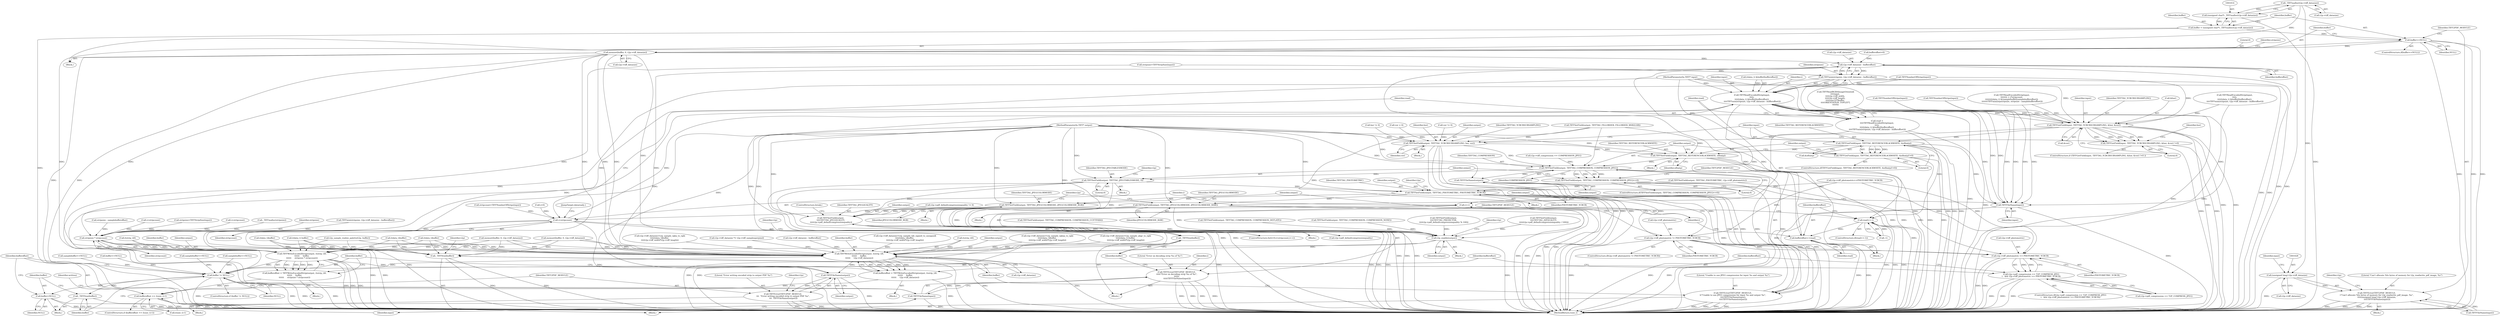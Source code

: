 digraph "0_libtiff_83a4b92815ea04969d494416eaae3d4c6b338e4a#diff-c8b4b355f9b5c06d585b23138e1c185f_4@API" {
"1001015" [label="(Call,_TIFFmalloc(t2p->tiff_datasize))"];
"1001013" [label="(Call,(unsigned char*) _TIFFmalloc(t2p->tiff_datasize))"];
"1001011" [label="(Call,buffer = (unsigned char*) _TIFFmalloc(t2p->tiff_datasize))"];
"1001020" [label="(Call,buffer==NULL)"];
"1001041" [label="(Call,memset(buffer, 0, t2p->tiff_datasize))"];
"1001078" [label="(Call,t2p->tiff_datasize - bufferoffset)"];
"1001076" [label="(Call,TIFFmin(stripsize, t2p->tiff_datasize - bufferoffset))"];
"1001067" [label="(Call,TIFFReadEncodedStrip(input, \n\t\t\t\ti, \n\t\t\t\t(tdata_t) &buffer[bufferoffset], \n\t\t\t\tTIFFmin(stripsize, t2p->tiff_datasize - bufferoffset)))"];
"1001062" [label="(Call,i++)"];
"1001059" [label="(Call,i<stripcount)"];
"1001892" [label="(Call,stripsize * stripcount)"];
"1001886" [label="(Call,TIFFWriteEncodedStrip(output, (tstrip_t)0,\n\t\t\t\t\t\t     buffer,\n\t\t\t\t\t\t     stripsize * stripcount))"];
"1001884" [label="(Call,bufferoffset = TIFFWriteEncodedStrip(output, (tstrip_t)0,\n\t\t\t\t\t\t     buffer,\n\t\t\t\t\t\t     stripsize * stripcount))"];
"1001919" [label="(Call,bufferoffset == (tsize_t)-1)"];
"1001909" [label="(Call,buffer != NULL)"];
"1001913" [label="(Call,_TIFFfree(buffer))"];
"1001915" [label="(Call,buffer=NULL)"];
"1001929" [label="(Call,TIFFFileName(output))"];
"1001926" [label="(Call,TIFFError(TIFF2PDF_MODULE, \n\t\t\t  \"Error writing encoded strip to output PDF %s\", \n\t\t\t  TIFFFileName(output)))"];
"1001065" [label="(Call,read = \n\t\t\t\tTIFFReadEncodedStrip(input, \n\t\t\t\ti, \n\t\t\t\t(tdata_t) &buffer[bufferoffset], \n\t\t\t\tTIFFmin(stripsize, t2p->tiff_datasize - bufferoffset)))"];
"1001084" [label="(Call,read==-1)"];
"1001104" [label="(Call,bufferoffset+=read)"];
"1001089" [label="(Call,TIFFError(TIFF2PDF_MODULE, \n\t\t\t\t\t\"Error on decoding strip %u of %s\", \n\t\t\t\t\ti, \n\t\t\t\t\tTIFFFileName(input)))"];
"1001093" [label="(Call,TIFFFileName(input))"];
"1001694" [label="(Call,TIFFGetField(input, TIFFTAG_YCBCRSUBSAMPLING, &hor, &ver))"];
"1001693" [label="(Call,TIFFGetField(input, TIFFTAG_YCBCRSUBSAMPLING, &hor, &ver) !=0)"];
"1001712" [label="(Call,TIFFSetField(output, TIFFTAG_YCBCRSUBSAMPLING, hor, ver))"];
"1001726" [label="(Call,TIFFSetField(output, TIFFTAG_REFERENCEBLACKWHITE, xfloatp))"];
"1001732" [label="(Call,TIFFSetField(output, TIFFTAG_COMPRESSION, COMPRESSION_JPEG))"];
"1001731" [label="(Call,TIFFSetField(output, TIFFTAG_COMPRESSION, COMPRESSION_JPEG)==0)"];
"1001743" [label="(Call,TIFFFileName(output))"];
"1001738" [label="(Call,TIFFError(TIFF2PDF_MODULE, \n\t\t\"Unable to use JPEG compression for input %s and output %s\", \n\t\t\t\tTIFFFileName(input),\n\t\t\t\tTIFFFileName(output)))"];
"1001754" [label="(Call,TIFFSetField(output, TIFFTAG_JPEGTABLESMODE, 0))"];
"1001767" [label="(Call,TIFFSetField(output, TIFFTAG_PHOTOMETRIC, PHOTOMETRIC_YCBCR))"];
"1001772" [label="(Call,t2p->tiff_photometric != PHOTOMETRIC_YCBCR)"];
"1001878" [label="(Call,t2p->tiff_photometric == PHOTOMETRIC_YCBCR)"];
"1001872" [label="(Call,t2p->pdf_compression == T2P_COMPRESS_JPEG\n\t   && t2p->tiff_photometric == PHOTOMETRIC_YCBCR)"];
"1001778" [label="(Call,TIFFSetField(output, TIFFTAG_JPEGCOLORMODE, JPEGCOLORMODE_RGB))"];
"1001815" [label="(Call,TIFFSetField(output, \n\t\t\t\tTIFFTAG_JPEGQUALITY, \n\t\t\t\tt2p->pdf_defaultcompressionquality))"];
"1001864" [label="(Call,t2p_enable(output))"];
"1001899" [label="(Call,TIFFWriteEncodedStrip(output, (tstrip_t)0,\n\t\t\t\t\t\t     buffer,\n\t\t\t\t\t\t     t2p->tiff_datasize))"];
"1001897" [label="(Call,bufferoffset = TIFFWriteEncodedStrip(output, (tstrip_t)0,\n\t\t\t\t\t\t     buffer,\n\t\t\t\t\t\t     t2p->tiff_datasize))"];
"1001784" [label="(Call,TIFFSetField(output, TIFFTAG_JPEGCOLORMODE, JPEGCOLORMODE_RAW))"];
"1001719" [label="(Call,TIFFGetField(input, TIFFTAG_REFERENCEBLACKWHITE, &xfloatp))"];
"1001718" [label="(Call,TIFFGetField(input, TIFFTAG_REFERENCEBLACKWHITE, &xfloatp)!=0)"];
"1001741" [label="(Call,TIFFFileName(input))"];
"1001095" [label="(Call,_TIFFfree(buffer))"];
"1001745" [label="(Call,_TIFFfree(buffer))"];
"1001027" [label="(Call,(unsigned long) t2p->tiff_datasize)"];
"1001024" [label="(Call,TIFFError(TIFF2PDF_MODULE, \n\t\"Can't allocate %lu bytes of memory for t2p_readwrite_pdf_image, %s\", \n\t\t\t\t(unsigned long) t2p->tiff_datasize, \n\t\t\t\tTIFFFileName(input)))"];
"1001783" [label="(Block,)"];
"1001029" [label="(Call,t2p->tiff_datasize)"];
"1001878" [label="(Call,t2p->tiff_photometric == PHOTOMETRIC_YCBCR)"];
"1000797" [label="(Call,t2p->tiff_compression == COMPRESSION_JPEG)"];
"1001079" [label="(Call,t2p->tiff_datasize)"];
"1001725" [label="(Block,)"];
"1001734" [label="(Identifier,TIFFTAG_COMPRESSION)"];
"1001897" [label="(Call,bufferoffset = TIFFWriteEncodedStrip(output, (tstrip_t)0,\n\t\t\t\t\t\t     buffer,\n\t\t\t\t\t\t     t2p->tiff_datasize))"];
"1001913" [label="(Call,_TIFFfree(buffer))"];
"1001020" [label="(Call,buffer==NULL)"];
"1001737" [label="(Block,)"];
"1001412" [label="(Call,samplebuffer==NULL)"];
"1001095" [label="(Call,_TIFFfree(buffer))"];
"1001484" [label="(Call,(tdata_t)buffer)"];
"1001933" [label="(Identifier,t2p)"];
"1001739" [label="(Identifier,TIFF2PDF_MODULE)"];
"1001757" [label="(Literal,0)"];
"1001181" [label="(Call,samplebuffer==NULL)"];
"1001732" [label="(Call,TIFFSetField(output, TIFFTAG_COMPRESSION, COMPRESSION_JPEG))"];
"1001896" [label="(Block,)"];
"1001891" [label="(Identifier,buffer)"];
"1001930" [label="(Identifier,output)"];
"1001048" [label="(Identifier,stripsize)"];
"1001786" [label="(Identifier,TIFFTAG_JPEGCOLORMODE)"];
"1001892" [label="(Call,stripsize * stripcount)"];
"1001022" [label="(Identifier,NULL)"];
"1001886" [label="(Call,TIFFWriteEncodedStrip(output, (tstrip_t)0,\n\t\t\t\t\t\t     buffer,\n\t\t\t\t\t\t     stripsize * stripcount))"];
"1001089" [label="(Call,TIFFError(TIFF2PDF_MODULE, \n\t\t\t\t\t\"Error on decoding strip %u of %s\", \n\t\t\t\t\ti, \n\t\t\t\t\tTIFFFileName(input)))"];
"1001785" [label="(Identifier,output)"];
"1001712" [label="(Call,TIFFSetField(output, TIFFTAG_YCBCRSUBSAMPLING, hor, ver))"];
"1001615" [label="(Call,TIFFSetField(output, TIFFTAG_PHOTOMETRIC, t2p->tiff_photometric))"];
"1001883" [label="(Block,)"];
"1001091" [label="(Literal,\"Error on decoding strip %u of %s\")"];
"1001871" [label="(ControlStructure,if(t2p->pdf_compression == T2P_COMPRESS_JPEG\n\t   && t2p->tiff_photometric == PHOTOMETRIC_YCBCR))"];
"1001873" [label="(Call,t2p->pdf_compression == T2P_COMPRESS_JPEG)"];
"1001865" [label="(Identifier,output)"];
"1001772" [label="(Call,t2p->tiff_photometric != PHOTOMETRIC_YCBCR)"];
"1001082" [label="(Identifier,bufferoffset)"];
"1001729" [label="(Identifier,xfloatp)"];
"1001051" [label="(Call,stripcount=TIFFNumberOfStrips(input))"];
"1001816" [label="(Identifier,output)"];
"1001023" [label="(Block,)"];
"1001719" [label="(Call,TIFFGetField(input, TIFFTAG_REFERENCEBLACKWHITE, &xfloatp))"];
"1001864" [label="(Call,t2p_enable(output))"];
"1001027" [label="(Call,(unsigned long) t2p->tiff_datasize)"];
"1001853" [label="(Call,TIFFSetField(output, \n\t\t\t\tTIFFTAG_ZIPQUALITY, \n\t\t\t\t(t2p->pdf_defaultcompressionquality / 100)))"];
"1001602" [label="(Call,(tdata_t)buffer)"];
"1001706" [label="(Identifier,hor)"];
"1001663" [label="(Block,)"];
"1001780" [label="(Identifier,TIFFTAG_JPEGCOLORMODE)"];
"1001769" [label="(Identifier,TIFFTAG_PHOTOMETRIC)"];
"1001043" [label="(Literal,0)"];
"1001905" [label="(Call,t2p->tiff_datasize)"];
"1001036" [label="(Identifier,t2p)"];
"1001093" [label="(Call,TIFFFileName(input))"];
"1001735" [label="(Identifier,COMPRESSION_JPEG)"];
"1001056" [label="(Call,i=0)"];
"1001754" [label="(Call,TIFFSetField(output, TIFFTAG_JPEGTABLESMODE, 0))"];
"1001927" [label="(Identifier,TIFF2PDF_MODULE)"];
"1001784" [label="(Call,TIFFSetField(output, TIFFTAG_JPEGCOLORMODE, JPEGCOLORMODE_RAW))"];
"1001047" [label="(Call,stripsize=TIFFStripSize(input))"];
"1001094" [label="(Identifier,input)"];
"1001778" [label="(Call,TIFFSetField(output, TIFFTAG_JPEGCOLORMODE, JPEGCOLORMODE_RGB))"];
"1001597" [label="(Call,t2p->tiff_datasize=t2p_sample_lab_signed_to_unsigned(\n\t\t\t\t(tdata_t)buffer, \n\t\t\t\tt2p->tiff_width*t2p->tiff_length))"];
"1001879" [label="(Call,t2p->tiff_photometric)"];
"1001671" [label="(Call,TIFFSetField(output, TIFFTAG_COMPRESSION, COMPRESSION_CCITTFAX4))"];
"1001065" [label="(Call,read = \n\t\t\t\tTIFFReadEncodedStrip(input, \n\t\t\t\ti, \n\t\t\t\t(tdata_t) &buffer[bufferoffset], \n\t\t\t\tTIFFmin(stripsize, t2p->tiff_datasize - bufferoffset)))"];
"1001746" [label="(Identifier,buffer)"];
"1001077" [label="(Identifier,stripsize)"];
"1001692" [label="(ControlStructure,if (TIFFGetField(input, TIFFTAG_YCBCRSUBSAMPLING, &hor, &ver) !=0 ))"];
"1001901" [label="(Call,(tstrip_t)0)"];
"1001781" [label="(Identifier,JPEGCOLORMODE_RGB)"];
"1001815" [label="(Call,TIFFSetField(output, \n\t\t\t\tTIFFTAG_JPEGQUALITY, \n\t\t\t\tt2p->pdf_defaultcompressionquality))"];
"1001771" [label="(ControlStructure,if(t2p->tiff_photometric != PHOTOMETRIC_YCBCR))"];
"1001695" [label="(Identifier,input)"];
"1001339" [label="(Call,i<stripcount)"];
"1001743" [label="(Call,TIFFFileName(output))"];
"1001067" [label="(Call,TIFFReadEncodedStrip(input, \n\t\t\t\ti, \n\t\t\t\t(tdata_t) &buffer[bufferoffset], \n\t\t\t\tTIFFmin(stripsize, t2p->tiff_datasize - bufferoffset)))"];
"1001062" [label="(Call,i++)"];
"1001696" [label="(Identifier,TIFFTAG_YCBCRSUBSAMPLING)"];
"1001106" [label="(Identifier,read)"];
"1001010" [label="(Block,)"];
"1001069" [label="(Identifier,i)"];
"1001776" [label="(Identifier,PHOTOMETRIC_YCBCR)"];
"1001104" [label="(Call,bufferoffset+=read)"];
"1001462" [label="(Call,(tdata_t)buffer)"];
"1001756" [label="(Identifier,TIFFTAG_JPEGTABLESMODE)"];
"1001721" [label="(Identifier,TIFFTAG_REFERENCEBLACKWHITE)"];
"1001917" [label="(Identifier,NULL)"];
"1001026" [label="(Literal,\"Can't allocate %lu bytes of memory for t2p_readwrite_pdf_image, %s\")"];
"1001693" [label="(Call,TIFFGetField(input, TIFFTAG_YCBCRSUBSAMPLING, &hor, &ver) !=0)"];
"1001899" [label="(Call,TIFFWriteEncodedStrip(output, (tstrip_t)0,\n\t\t\t\t\t\t     buffer,\n\t\t\t\t\t\t     t2p->tiff_datasize))"];
"1001011" [label="(Call,buffer = (unsigned char*) _TIFFmalloc(t2p->tiff_datasize))"];
"1001714" [label="(Identifier,TIFFTAG_YCBCRSUBSAMPLING)"];
"1001447" [label="(Call,t2p_sample_realize_palette(t2p, buffer))"];
"1001766" [label="(Block,)"];
"1001738" [label="(Call,TIFFError(TIFF2PDF_MODULE, \n\t\t\"Unable to use JPEG compression for input %s and output %s\", \n\t\t\t\tTIFFFileName(input),\n\t\t\t\tTIFFFileName(output)))"];
"1001885" [label="(Identifier,bufferoffset)"];
"1001823" [label="(Call,TIFFSetField(output, TIFFTAG_COMPRESSION, COMPRESSION_DEFLATE))"];
"1001920" [label="(Identifier,bufferoffset)"];
"1001887" [label="(Identifier,output)"];
"1001911" [label="(Identifier,NULL)"];
"1001044" [label="(Call,t2p->tiff_datasize)"];
"1001068" [label="(Identifier,input)"];
"1001910" [label="(Identifier,buffer)"];
"1001722" [label="(Call,&xfloatp)"];
"1001945" [label="(MethodReturn,tsize_t)"];
"1001755" [label="(Identifier,output)"];
"1001716" [label="(Identifier,ver)"];
"1000105" [label="(MethodParameterIn,TIFF* input)"];
"1001900" [label="(Identifier,output)"];
"1001701" [label="(Literal,0)"];
"1001694" [label="(Call,TIFFGetField(input, TIFFTAG_YCBCRSUBSAMPLING, &hor, &ver))"];
"1001678" [label="(Call,t2p->tiff_photometric==PHOTOMETRIC_YCBCR)"];
"1001479" [label="(Call,t2p->tiff_datasize=t2p_sample_rgbaa_to_rgb(\n\t\t\t\t(tdata_t)buffer, \n\t\t\t\tt2p->tiff_width*t2p->tiff_length))"];
"1001575" [label="(Call,t2p->tiff_datasize=t2p_sample_abgr_to_rgb(\n\t\t\t\t(tdata_t) buffer, \n\t\t\t\tt2p->tiff_width*t2p->tiff_length))"];
"1001882" [label="(Identifier,PHOTOMETRIC_YCBCR)"];
"1001928" [label="(Literal,\"Error writing encoded strip to output PDF %s\")"];
"1001742" [label="(Identifier,input)"];
"1001749" [label="(Identifier,t2p)"];
"1001024" [label="(Call,TIFFError(TIFF2PDF_MODULE, \n\t\"Can't allocate %lu bytes of memory for t2p_readwrite_pdf_image, %s\", \n\t\t\t\t(unsigned long) t2p->tiff_datasize, \n\t\t\t\tTIFFFileName(input)))"];
"1001916" [label="(Identifier,buffer)"];
"1001457" [label="(Call,t2p->tiff_datasize=t2p_sample_rgba_to_rgb(\n\t\t\t\t(tdata_t)buffer, \n\t\t\t\tt2p->tiff_width*t2p->tiff_length))"];
"1001105" [label="(Identifier,bufferoffset)"];
"1000106" [label="(MethodParameterIn,TIFF* output)"];
"1001724" [label="(Literal,0)"];
"1001041" [label="(Call,memset(buffer, 0, t2p->tiff_datasize))"];
"1001549" [label="(Call,TIFFReadRGBAImageOriented(\n\t\t\t\tinput, \n\t\t\t\tt2p->tiff_width, \n\t\t\t\tt2p->tiff_length, \n\t\t\t\t(uint32*)buffer, \n\t\t\t\tORIENTATION_TOPLEFT,\n\t\t\t\t0))"];
"1001925" [label="(Block,)"];
"1001088" [label="(Block,)"];
"1001025" [label="(Identifier,TIFF2PDF_MODULE)"];
"1001063" [label="(Identifier,i)"];
"1001066" [label="(Identifier,read)"];
"1001012" [label="(Identifier,buffer)"];
"1001015" [label="(Call,_TIFFmalloc(t2p->tiff_datasize))"];
"1001086" [label="(Call,-1)"];
"1001178" [label="(Call,_TIFFmalloc(stripsize))"];
"1001898" [label="(Identifier,bufferoffset)"];
"1001300" [label="(Call,buffer==NULL)"];
"1001768" [label="(Identifier,output)"];
"1001321" [label="(Call,memset(buffer, 0, t2p->tiff_datasize))"];
"1001730" [label="(ControlStructure,if(TIFFSetField(output, TIFFTAG_COMPRESSION, COMPRESSION_JPEG)==0))"];
"1001912" [label="(Block,)"];
"1001092" [label="(Identifier,i)"];
"1001519" [label="(Call,samplebuffer==NULL)"];
"1001767" [label="(Call,TIFFSetField(output, TIFFTAG_PHOTOMETRIC, PHOTOMETRIC_YCBCR))"];
"1001894" [label="(Identifier,stripcount)"];
"1001033" [label="(Identifier,input)"];
"1001893" [label="(Identifier,stripsize)"];
"1001726" [label="(Call,TIFFSetField(output, TIFFTAG_REFERENCEBLACKWHITE, xfloatp))"];
"1001705" [label="(Call,hor != 0)"];
"1001655" [label="(Call,TIFFSetField(output, TIFFTAG_FILLORDER, FILLORDER_MSB2LSB))"];
"1001060" [label="(Identifier,i)"];
"1001580" [label="(Call,(tdata_t) buffer)"];
"1001770" [label="(Identifier,PHOTOMETRIC_YCBCR)"];
"1001909" [label="(Call,buffer != NULL)"];
"1001061" [label="(Identifier,stripcount)"];
"1000107" [label="(Block,)"];
"1001727" [label="(Identifier,output)"];
"1001689" [label="(Call,ver = 0)"];
"1001083" [label="(ControlStructure,if(read==-1))"];
"1001076" [label="(Call,TIFFmin(stripsize, t2p->tiff_datasize - bufferoffset))"];
"1001745" [label="(Call,_TIFFfree(buffer))"];
"1001918" [label="(ControlStructure,if (bufferoffset == (tsize_t)-1))"];
"1001064" [label="(Block,)"];
"1001915" [label="(Call,buffer=NULL)"];
"1001809" [label="(Call,t2p->pdf_defaultcompressionquality != 0)"];
"1001099" [label="(Identifier,t2p)"];
"1001356" [label="(Call,TIFFmin(stripsize, t2p->tiff_datasize - bufferoffset))"];
"1001929" [label="(Call,TIFFFileName(output))"];
"1001921" [label="(Call,(tsize_t)-1)"];
"1001736" [label="(Literal,0)"];
"1001078" [label="(Call,t2p->tiff_datasize - bufferoffset)"];
"1001013" [label="(Call,(unsigned char*) _TIFFmalloc(t2p->tiff_datasize))"];
"1001096" [label="(Identifier,buffer)"];
"1001872" [label="(Call,t2p->pdf_compression == T2P_COMPRESS_JPEG\n\t   && t2p->tiff_photometric == PHOTOMETRIC_YCBCR)"];
"1001019" [label="(ControlStructure,if(buffer==NULL))"];
"1001787" [label="(Identifier,JPEGCOLORMODE_RAW)"];
"1001699" [label="(Call,&ver)"];
"1001711" [label="(Block,)"];
"1001773" [label="(Call,t2p->tiff_photometric)"];
"1001440" [label="(Call,t2p->tiff_datasize *= t2p->tiff_samplesperpixel)"];
"1001246" [label="(Call,stripsize - samplebufferoffset)"];
"1001059" [label="(Call,i<stripcount)"];
"1001791" [label="(Identifier,t2p)"];
"1001358" [label="(Call,t2p->tiff_datasize - bufferoffset)"];
"1001774" [label="(Identifier,t2p)"];
"1001761" [label="(Identifier,t2p)"];
"1001821" [label="(ControlStructure,break;)"];
"1001904" [label="(Identifier,buffer)"];
"1001016" [label="(Call,t2p->tiff_datasize)"];
"1001084" [label="(Call,read==-1)"];
"1001090" [label="(Identifier,TIFF2PDF_MODULE)"];
"1001926" [label="(Call,TIFFError(TIFF2PDF_MODULE, \n\t\t\t  \"Error writing encoded strip to output PDF %s\", \n\t\t\t  TIFFFileName(output)))"];
"1001740" [label="(Literal,\"Unable to use JPEG compression for input %s and output %s\")"];
"1001744" [label="(Identifier,output)"];
"1001665" [label="(Call,TIFFSetField(output, TIFFTAG_COMPRESSION, COMPRESSION_NONE))"];
"1001731" [label="(Call,TIFFSetField(output, TIFFTAG_COMPRESSION, COMPRESSION_JPEG)==0)"];
"1001042" [label="(Identifier,buffer)"];
"1001231" [label="(Call,TIFFReadEncodedStrip(input, \n\t\t\t\t\t\t\ti + j*stripcount, \n\t\t\t\t\t\t\t(tdata_t) &(samplebuffer[samplebufferoffset]), \n\t\t\t\t\t\t\tTIFFmin(sepstripsize, stripsize - samplebufferoffset)))"];
"1001733" [label="(Identifier,output)"];
"1001888" [label="(Call,(tstrip_t)0)"];
"1001122" [label="(Call,TIFFNumberOfStrips(input))"];
"1001908" [label="(ControlStructure,if (buffer != NULL))"];
"1001914" [label="(Identifier,buffer)"];
"1001720" [label="(Identifier,input)"];
"1001055" [label="(ControlStructure,for(i=0;i<stripcount;i++))"];
"1001168" [label="(Call,memset(buffer, 0, t2p->tiff_datasize))"];
"1001919" [label="(Call,bufferoffset == (tsize_t)-1)"];
"1001779" [label="(Identifier,output)"];
"1001070" [label="(Call,(tdata_t) &buffer[bufferoffset])"];
"1001836" [label="(Call,TIFFSetField(output, \n\t\t\t\tTIFFTAG_PREDICTOR, \n\t\t\t\tt2p->pdf_defaultcompressionquality % 100))"];
"1001032" [label="(Call,TIFFFileName(input))"];
"1001939" [label="(Identifier,written)"];
"1001333" [label="(Call,TIFFNumberOfStrips(input))"];
"1001741" [label="(Call,TIFFFileName(input))"];
"1001612" [label="(JumpTarget,dataready:)"];
"1001884" [label="(Call,bufferoffset = TIFFWriteEncodedStrip(output, (tstrip_t)0,\n\t\t\t\t\t\t     buffer,\n\t\t\t\t\t\t     stripsize * stripcount))"];
"1001715" [label="(Identifier,hor)"];
"1001347" [label="(Call,TIFFReadEncodedStrip(input, \n\t\t\t\ti, \n\t\t\t\t(tdata_t) &buffer[bufferoffset], \n\t\t\t\tTIFFmin(stripsize, t2p->tiff_datasize - bufferoffset)))"];
"1001718" [label="(Call,TIFFGetField(input, TIFFTAG_REFERENCEBLACKWHITE, &xfloatp)!=0)"];
"1001208" [label="(Call,i<stripcount)"];
"1001053" [label="(Call,TIFFNumberOfStrips(input))"];
"1001717" [label="(ControlStructure,if(TIFFGetField(input, TIFFTAG_REFERENCEBLACKWHITE, &xfloatp)!=0))"];
"1001327" [label="(Call,stripsize=TIFFStripSize(input))"];
"1001697" [label="(Call,&hor)"];
"1001777" [label="(Block,)"];
"1001814" [label="(Block,)"];
"1001818" [label="(Call,t2p->pdf_defaultcompressionquality)"];
"1001817" [label="(Identifier,TIFFTAG_JPEGQUALITY)"];
"1001708" [label="(Call,ver != 0)"];
"1001713" [label="(Identifier,output)"];
"1001021" [label="(Identifier,buffer)"];
"1001728" [label="(Identifier,TIFFTAG_REFERENCEBLACKWHITE)"];
"1001868" [label="(Identifier,t2p)"];
"1000121" [label="(Call,bufferoffset=0)"];
"1001085" [label="(Identifier,read)"];
"1001015" -> "1001013"  [label="AST: "];
"1001015" -> "1001016"  [label="CFG: "];
"1001016" -> "1001015"  [label="AST: "];
"1001013" -> "1001015"  [label="CFG: "];
"1001015" -> "1001013"  [label="DDG: "];
"1001015" -> "1001027"  [label="DDG: "];
"1001015" -> "1001041"  [label="DDG: "];
"1001013" -> "1001011"  [label="AST: "];
"1001014" -> "1001013"  [label="AST: "];
"1001011" -> "1001013"  [label="CFG: "];
"1001013" -> "1001945"  [label="DDG: "];
"1001013" -> "1001011"  [label="DDG: "];
"1001011" -> "1001010"  [label="AST: "];
"1001012" -> "1001011"  [label="AST: "];
"1001021" -> "1001011"  [label="CFG: "];
"1001011" -> "1001945"  [label="DDG: "];
"1001011" -> "1001020"  [label="DDG: "];
"1001020" -> "1001019"  [label="AST: "];
"1001020" -> "1001022"  [label="CFG: "];
"1001021" -> "1001020"  [label="AST: "];
"1001022" -> "1001020"  [label="AST: "];
"1001025" -> "1001020"  [label="CFG: "];
"1001042" -> "1001020"  [label="CFG: "];
"1001020" -> "1001945"  [label="DDG: "];
"1001020" -> "1001945"  [label="DDG: "];
"1001020" -> "1001945"  [label="DDG: "];
"1001020" -> "1001041"  [label="DDG: "];
"1001020" -> "1001909"  [label="DDG: "];
"1001041" -> "1001010"  [label="AST: "];
"1001041" -> "1001044"  [label="CFG: "];
"1001042" -> "1001041"  [label="AST: "];
"1001043" -> "1001041"  [label="AST: "];
"1001044" -> "1001041"  [label="AST: "];
"1001048" -> "1001041"  [label="CFG: "];
"1001041" -> "1001945"  [label="DDG: "];
"1001041" -> "1001945"  [label="DDG: "];
"1001041" -> "1001078"  [label="DDG: "];
"1001041" -> "1001095"  [label="DDG: "];
"1001041" -> "1001745"  [label="DDG: "];
"1001041" -> "1001886"  [label="DDG: "];
"1001041" -> "1001899"  [label="DDG: "];
"1001041" -> "1001899"  [label="DDG: "];
"1001078" -> "1001076"  [label="AST: "];
"1001078" -> "1001082"  [label="CFG: "];
"1001079" -> "1001078"  [label="AST: "];
"1001082" -> "1001078"  [label="AST: "];
"1001076" -> "1001078"  [label="CFG: "];
"1001078" -> "1001945"  [label="DDG: "];
"1001078" -> "1001945"  [label="DDG: "];
"1001078" -> "1001076"  [label="DDG: "];
"1001078" -> "1001076"  [label="DDG: "];
"1001104" -> "1001078"  [label="DDG: "];
"1000121" -> "1001078"  [label="DDG: "];
"1001078" -> "1001104"  [label="DDG: "];
"1001078" -> "1001899"  [label="DDG: "];
"1001076" -> "1001067"  [label="AST: "];
"1001077" -> "1001076"  [label="AST: "];
"1001067" -> "1001076"  [label="CFG: "];
"1001076" -> "1001945"  [label="DDG: "];
"1001076" -> "1001945"  [label="DDG: "];
"1001076" -> "1001067"  [label="DDG: "];
"1001076" -> "1001067"  [label="DDG: "];
"1001047" -> "1001076"  [label="DDG: "];
"1001076" -> "1001892"  [label="DDG: "];
"1001067" -> "1001065"  [label="AST: "];
"1001068" -> "1001067"  [label="AST: "];
"1001069" -> "1001067"  [label="AST: "];
"1001070" -> "1001067"  [label="AST: "];
"1001065" -> "1001067"  [label="CFG: "];
"1001067" -> "1001945"  [label="DDG: "];
"1001067" -> "1001945"  [label="DDG: "];
"1001067" -> "1001945"  [label="DDG: "];
"1001067" -> "1001062"  [label="DDG: "];
"1001067" -> "1001065"  [label="DDG: "];
"1001067" -> "1001065"  [label="DDG: "];
"1001067" -> "1001065"  [label="DDG: "];
"1001067" -> "1001065"  [label="DDG: "];
"1001053" -> "1001067"  [label="DDG: "];
"1000105" -> "1001067"  [label="DDG: "];
"1001059" -> "1001067"  [label="DDG: "];
"1001070" -> "1001067"  [label="DDG: "];
"1001067" -> "1001089"  [label="DDG: "];
"1001067" -> "1001093"  [label="DDG: "];
"1001067" -> "1001694"  [label="DDG: "];
"1001067" -> "1001741"  [label="DDG: "];
"1001062" -> "1001055"  [label="AST: "];
"1001062" -> "1001063"  [label="CFG: "];
"1001063" -> "1001062"  [label="AST: "];
"1001060" -> "1001062"  [label="CFG: "];
"1001062" -> "1001059"  [label="DDG: "];
"1001059" -> "1001055"  [label="AST: "];
"1001059" -> "1001061"  [label="CFG: "];
"1001060" -> "1001059"  [label="AST: "];
"1001061" -> "1001059"  [label="AST: "];
"1001066" -> "1001059"  [label="CFG: "];
"1001612" -> "1001059"  [label="CFG: "];
"1001059" -> "1001945"  [label="DDG: "];
"1001059" -> "1001945"  [label="DDG: "];
"1001059" -> "1001945"  [label="DDG: "];
"1001056" -> "1001059"  [label="DDG: "];
"1001051" -> "1001059"  [label="DDG: "];
"1001059" -> "1001892"  [label="DDG: "];
"1001892" -> "1001886"  [label="AST: "];
"1001892" -> "1001894"  [label="CFG: "];
"1001893" -> "1001892"  [label="AST: "];
"1001894" -> "1001892"  [label="AST: "];
"1001886" -> "1001892"  [label="CFG: "];
"1001892" -> "1001945"  [label="DDG: "];
"1001892" -> "1001945"  [label="DDG: "];
"1001892" -> "1001886"  [label="DDG: "];
"1001892" -> "1001886"  [label="DDG: "];
"1001356" -> "1001892"  [label="DDG: "];
"1001246" -> "1001892"  [label="DDG: "];
"1001178" -> "1001892"  [label="DDG: "];
"1001047" -> "1001892"  [label="DDG: "];
"1001327" -> "1001892"  [label="DDG: "];
"1001339" -> "1001892"  [label="DDG: "];
"1001208" -> "1001892"  [label="DDG: "];
"1001886" -> "1001884"  [label="AST: "];
"1001887" -> "1001886"  [label="AST: "];
"1001888" -> "1001886"  [label="AST: "];
"1001891" -> "1001886"  [label="AST: "];
"1001884" -> "1001886"  [label="CFG: "];
"1001886" -> "1001945"  [label="DDG: "];
"1001886" -> "1001945"  [label="DDG: "];
"1001886" -> "1001945"  [label="DDG: "];
"1001886" -> "1001884"  [label="DDG: "];
"1001886" -> "1001884"  [label="DDG: "];
"1001886" -> "1001884"  [label="DDG: "];
"1001886" -> "1001884"  [label="DDG: "];
"1001864" -> "1001886"  [label="DDG: "];
"1000106" -> "1001886"  [label="DDG: "];
"1001888" -> "1001886"  [label="DDG: "];
"1001462" -> "1001886"  [label="DDG: "];
"1001447" -> "1001886"  [label="DDG: "];
"1001602" -> "1001886"  [label="DDG: "];
"1001580" -> "1001886"  [label="DDG: "];
"1001168" -> "1001886"  [label="DDG: "];
"1001321" -> "1001886"  [label="DDG: "];
"1001484" -> "1001886"  [label="DDG: "];
"1001886" -> "1001909"  [label="DDG: "];
"1001886" -> "1001929"  [label="DDG: "];
"1001884" -> "1001883"  [label="AST: "];
"1001885" -> "1001884"  [label="AST: "];
"1001910" -> "1001884"  [label="CFG: "];
"1001884" -> "1001945"  [label="DDG: "];
"1001884" -> "1001919"  [label="DDG: "];
"1001919" -> "1001918"  [label="AST: "];
"1001919" -> "1001921"  [label="CFG: "];
"1001920" -> "1001919"  [label="AST: "];
"1001921" -> "1001919"  [label="AST: "];
"1001927" -> "1001919"  [label="CFG: "];
"1001939" -> "1001919"  [label="CFG: "];
"1001919" -> "1001945"  [label="DDG: "];
"1001919" -> "1001945"  [label="DDG: "];
"1001919" -> "1001945"  [label="DDG: "];
"1001897" -> "1001919"  [label="DDG: "];
"1001921" -> "1001919"  [label="DDG: "];
"1001909" -> "1001908"  [label="AST: "];
"1001909" -> "1001911"  [label="CFG: "];
"1001910" -> "1001909"  [label="AST: "];
"1001911" -> "1001909"  [label="AST: "];
"1001914" -> "1001909"  [label="CFG: "];
"1001920" -> "1001909"  [label="CFG: "];
"1001909" -> "1001945"  [label="DDG: "];
"1001909" -> "1001945"  [label="DDG: "];
"1001909" -> "1001945"  [label="DDG: "];
"1001899" -> "1001909"  [label="DDG: "];
"1001519" -> "1001909"  [label="DDG: "];
"1001300" -> "1001909"  [label="DDG: "];
"1001181" -> "1001909"  [label="DDG: "];
"1001412" -> "1001909"  [label="DDG: "];
"1001909" -> "1001913"  [label="DDG: "];
"1001909" -> "1001915"  [label="DDG: "];
"1001913" -> "1001912"  [label="AST: "];
"1001913" -> "1001914"  [label="CFG: "];
"1001914" -> "1001913"  [label="AST: "];
"1001916" -> "1001913"  [label="CFG: "];
"1001913" -> "1001945"  [label="DDG: "];
"1001915" -> "1001912"  [label="AST: "];
"1001915" -> "1001917"  [label="CFG: "];
"1001916" -> "1001915"  [label="AST: "];
"1001917" -> "1001915"  [label="AST: "];
"1001920" -> "1001915"  [label="CFG: "];
"1001915" -> "1001945"  [label="DDG: "];
"1001915" -> "1001945"  [label="DDG: "];
"1001929" -> "1001926"  [label="AST: "];
"1001929" -> "1001930"  [label="CFG: "];
"1001930" -> "1001929"  [label="AST: "];
"1001926" -> "1001929"  [label="CFG: "];
"1001929" -> "1001945"  [label="DDG: "];
"1001929" -> "1001926"  [label="DDG: "];
"1001899" -> "1001929"  [label="DDG: "];
"1000106" -> "1001929"  [label="DDG: "];
"1001926" -> "1001925"  [label="AST: "];
"1001927" -> "1001926"  [label="AST: "];
"1001928" -> "1001926"  [label="AST: "];
"1001933" -> "1001926"  [label="CFG: "];
"1001926" -> "1001945"  [label="DDG: "];
"1001926" -> "1001945"  [label="DDG: "];
"1001926" -> "1001945"  [label="DDG: "];
"1001065" -> "1001064"  [label="AST: "];
"1001066" -> "1001065"  [label="AST: "];
"1001085" -> "1001065"  [label="CFG: "];
"1001065" -> "1001945"  [label="DDG: "];
"1001065" -> "1001084"  [label="DDG: "];
"1001084" -> "1001083"  [label="AST: "];
"1001084" -> "1001086"  [label="CFG: "];
"1001085" -> "1001084"  [label="AST: "];
"1001086" -> "1001084"  [label="AST: "];
"1001090" -> "1001084"  [label="CFG: "];
"1001105" -> "1001084"  [label="CFG: "];
"1001084" -> "1001945"  [label="DDG: "];
"1001084" -> "1001945"  [label="DDG: "];
"1001084" -> "1001945"  [label="DDG: "];
"1001086" -> "1001084"  [label="DDG: "];
"1001084" -> "1001104"  [label="DDG: "];
"1001104" -> "1001064"  [label="AST: "];
"1001104" -> "1001106"  [label="CFG: "];
"1001105" -> "1001104"  [label="AST: "];
"1001106" -> "1001104"  [label="AST: "];
"1001063" -> "1001104"  [label="CFG: "];
"1001104" -> "1001945"  [label="DDG: "];
"1001104" -> "1001945"  [label="DDG: "];
"1001089" -> "1001088"  [label="AST: "];
"1001089" -> "1001093"  [label="CFG: "];
"1001090" -> "1001089"  [label="AST: "];
"1001091" -> "1001089"  [label="AST: "];
"1001092" -> "1001089"  [label="AST: "];
"1001093" -> "1001089"  [label="AST: "];
"1001096" -> "1001089"  [label="CFG: "];
"1001089" -> "1001945"  [label="DDG: "];
"1001089" -> "1001945"  [label="DDG: "];
"1001089" -> "1001945"  [label="DDG: "];
"1001089" -> "1001945"  [label="DDG: "];
"1001093" -> "1001089"  [label="DDG: "];
"1001093" -> "1001094"  [label="CFG: "];
"1001094" -> "1001093"  [label="AST: "];
"1001093" -> "1001945"  [label="DDG: "];
"1000105" -> "1001093"  [label="DDG: "];
"1001694" -> "1001693"  [label="AST: "];
"1001694" -> "1001699"  [label="CFG: "];
"1001695" -> "1001694"  [label="AST: "];
"1001696" -> "1001694"  [label="AST: "];
"1001697" -> "1001694"  [label="AST: "];
"1001699" -> "1001694"  [label="AST: "];
"1001701" -> "1001694"  [label="CFG: "];
"1001694" -> "1001945"  [label="DDG: "];
"1001694" -> "1001945"  [label="DDG: "];
"1001694" -> "1001945"  [label="DDG: "];
"1001694" -> "1001693"  [label="DDG: "];
"1001694" -> "1001693"  [label="DDG: "];
"1001694" -> "1001693"  [label="DDG: "];
"1001694" -> "1001693"  [label="DDG: "];
"1001231" -> "1001694"  [label="DDG: "];
"1001122" -> "1001694"  [label="DDG: "];
"1001347" -> "1001694"  [label="DDG: "];
"1001053" -> "1001694"  [label="DDG: "];
"1001333" -> "1001694"  [label="DDG: "];
"1001549" -> "1001694"  [label="DDG: "];
"1000105" -> "1001694"  [label="DDG: "];
"1001694" -> "1001712"  [label="DDG: "];
"1001694" -> "1001719"  [label="DDG: "];
"1001693" -> "1001692"  [label="AST: "];
"1001693" -> "1001701"  [label="CFG: "];
"1001701" -> "1001693"  [label="AST: "];
"1001706" -> "1001693"  [label="CFG: "];
"1001720" -> "1001693"  [label="CFG: "];
"1001693" -> "1001945"  [label="DDG: "];
"1001693" -> "1001945"  [label="DDG: "];
"1001712" -> "1001711"  [label="AST: "];
"1001712" -> "1001716"  [label="CFG: "];
"1001713" -> "1001712"  [label="AST: "];
"1001714" -> "1001712"  [label="AST: "];
"1001715" -> "1001712"  [label="AST: "];
"1001716" -> "1001712"  [label="AST: "];
"1001720" -> "1001712"  [label="CFG: "];
"1001712" -> "1001945"  [label="DDG: "];
"1001712" -> "1001945"  [label="DDG: "];
"1001712" -> "1001945"  [label="DDG: "];
"1001712" -> "1001945"  [label="DDG: "];
"1001655" -> "1001712"  [label="DDG: "];
"1000106" -> "1001712"  [label="DDG: "];
"1001705" -> "1001712"  [label="DDG: "];
"1001708" -> "1001712"  [label="DDG: "];
"1001689" -> "1001712"  [label="DDG: "];
"1001712" -> "1001726"  [label="DDG: "];
"1001712" -> "1001732"  [label="DDG: "];
"1001726" -> "1001725"  [label="AST: "];
"1001726" -> "1001729"  [label="CFG: "];
"1001727" -> "1001726"  [label="AST: "];
"1001728" -> "1001726"  [label="AST: "];
"1001729" -> "1001726"  [label="AST: "];
"1001733" -> "1001726"  [label="CFG: "];
"1001726" -> "1001945"  [label="DDG: "];
"1001726" -> "1001945"  [label="DDG: "];
"1001726" -> "1001945"  [label="DDG: "];
"1001655" -> "1001726"  [label="DDG: "];
"1000106" -> "1001726"  [label="DDG: "];
"1001719" -> "1001726"  [label="DDG: "];
"1001726" -> "1001732"  [label="DDG: "];
"1001732" -> "1001731"  [label="AST: "];
"1001732" -> "1001735"  [label="CFG: "];
"1001733" -> "1001732"  [label="AST: "];
"1001734" -> "1001732"  [label="AST: "];
"1001735" -> "1001732"  [label="AST: "];
"1001736" -> "1001732"  [label="CFG: "];
"1001732" -> "1001945"  [label="DDG: "];
"1001732" -> "1001945"  [label="DDG: "];
"1001732" -> "1001731"  [label="DDG: "];
"1001732" -> "1001731"  [label="DDG: "];
"1001732" -> "1001731"  [label="DDG: "];
"1001655" -> "1001732"  [label="DDG: "];
"1000106" -> "1001732"  [label="DDG: "];
"1000797" -> "1001732"  [label="DDG: "];
"1001732" -> "1001743"  [label="DDG: "];
"1001732" -> "1001754"  [label="DDG: "];
"1001731" -> "1001730"  [label="AST: "];
"1001731" -> "1001736"  [label="CFG: "];
"1001736" -> "1001731"  [label="AST: "];
"1001739" -> "1001731"  [label="CFG: "];
"1001755" -> "1001731"  [label="CFG: "];
"1001731" -> "1001945"  [label="DDG: "];
"1001731" -> "1001945"  [label="DDG: "];
"1001743" -> "1001738"  [label="AST: "];
"1001743" -> "1001744"  [label="CFG: "];
"1001744" -> "1001743"  [label="AST: "];
"1001738" -> "1001743"  [label="CFG: "];
"1001743" -> "1001945"  [label="DDG: "];
"1001743" -> "1001738"  [label="DDG: "];
"1000106" -> "1001743"  [label="DDG: "];
"1001738" -> "1001737"  [label="AST: "];
"1001739" -> "1001738"  [label="AST: "];
"1001740" -> "1001738"  [label="AST: "];
"1001741" -> "1001738"  [label="AST: "];
"1001746" -> "1001738"  [label="CFG: "];
"1001738" -> "1001945"  [label="DDG: "];
"1001738" -> "1001945"  [label="DDG: "];
"1001738" -> "1001945"  [label="DDG: "];
"1001738" -> "1001945"  [label="DDG: "];
"1001741" -> "1001738"  [label="DDG: "];
"1001754" -> "1001663"  [label="AST: "];
"1001754" -> "1001757"  [label="CFG: "];
"1001755" -> "1001754"  [label="AST: "];
"1001756" -> "1001754"  [label="AST: "];
"1001757" -> "1001754"  [label="AST: "];
"1001761" -> "1001754"  [label="CFG: "];
"1001754" -> "1001945"  [label="DDG: "];
"1001754" -> "1001945"  [label="DDG: "];
"1000106" -> "1001754"  [label="DDG: "];
"1001754" -> "1001767"  [label="DDG: "];
"1001754" -> "1001815"  [label="DDG: "];
"1001754" -> "1001864"  [label="DDG: "];
"1001767" -> "1001766"  [label="AST: "];
"1001767" -> "1001770"  [label="CFG: "];
"1001768" -> "1001767"  [label="AST: "];
"1001769" -> "1001767"  [label="AST: "];
"1001770" -> "1001767"  [label="AST: "];
"1001774" -> "1001767"  [label="CFG: "];
"1001767" -> "1001945"  [label="DDG: "];
"1001767" -> "1001945"  [label="DDG: "];
"1000106" -> "1001767"  [label="DDG: "];
"1001615" -> "1001767"  [label="DDG: "];
"1001678" -> "1001767"  [label="DDG: "];
"1001767" -> "1001772"  [label="DDG: "];
"1001767" -> "1001778"  [label="DDG: "];
"1001767" -> "1001784"  [label="DDG: "];
"1001772" -> "1001771"  [label="AST: "];
"1001772" -> "1001776"  [label="CFG: "];
"1001773" -> "1001772"  [label="AST: "];
"1001776" -> "1001772"  [label="AST: "];
"1001779" -> "1001772"  [label="CFG: "];
"1001785" -> "1001772"  [label="CFG: "];
"1001772" -> "1001945"  [label="DDG: "];
"1001772" -> "1001945"  [label="DDG: "];
"1001772" -> "1001945"  [label="DDG: "];
"1001678" -> "1001772"  [label="DDG: "];
"1001772" -> "1001878"  [label="DDG: "];
"1001772" -> "1001878"  [label="DDG: "];
"1001878" -> "1001872"  [label="AST: "];
"1001878" -> "1001882"  [label="CFG: "];
"1001879" -> "1001878"  [label="AST: "];
"1001882" -> "1001878"  [label="AST: "];
"1001872" -> "1001878"  [label="CFG: "];
"1001878" -> "1001945"  [label="DDG: "];
"1001878" -> "1001945"  [label="DDG: "];
"1001878" -> "1001872"  [label="DDG: "];
"1001878" -> "1001872"  [label="DDG: "];
"1001678" -> "1001878"  [label="DDG: "];
"1001678" -> "1001878"  [label="DDG: "];
"1001615" -> "1001878"  [label="DDG: "];
"1001872" -> "1001871"  [label="AST: "];
"1001872" -> "1001873"  [label="CFG: "];
"1001873" -> "1001872"  [label="AST: "];
"1001885" -> "1001872"  [label="CFG: "];
"1001898" -> "1001872"  [label="CFG: "];
"1001872" -> "1001945"  [label="DDG: "];
"1001872" -> "1001945"  [label="DDG: "];
"1001872" -> "1001945"  [label="DDG: "];
"1001873" -> "1001872"  [label="DDG: "];
"1001873" -> "1001872"  [label="DDG: "];
"1001778" -> "1001777"  [label="AST: "];
"1001778" -> "1001781"  [label="CFG: "];
"1001779" -> "1001778"  [label="AST: "];
"1001780" -> "1001778"  [label="AST: "];
"1001781" -> "1001778"  [label="AST: "];
"1001791" -> "1001778"  [label="CFG: "];
"1001778" -> "1001945"  [label="DDG: "];
"1001778" -> "1001945"  [label="DDG: "];
"1001778" -> "1001945"  [label="DDG: "];
"1000106" -> "1001778"  [label="DDG: "];
"1001778" -> "1001815"  [label="DDG: "];
"1001778" -> "1001864"  [label="DDG: "];
"1001815" -> "1001814"  [label="AST: "];
"1001815" -> "1001818"  [label="CFG: "];
"1001816" -> "1001815"  [label="AST: "];
"1001817" -> "1001815"  [label="AST: "];
"1001818" -> "1001815"  [label="AST: "];
"1001821" -> "1001815"  [label="CFG: "];
"1001815" -> "1001945"  [label="DDG: "];
"1001815" -> "1001945"  [label="DDG: "];
"1001815" -> "1001945"  [label="DDG: "];
"1001784" -> "1001815"  [label="DDG: "];
"1000106" -> "1001815"  [label="DDG: "];
"1001809" -> "1001815"  [label="DDG: "];
"1001815" -> "1001864"  [label="DDG: "];
"1001864" -> "1000107"  [label="AST: "];
"1001864" -> "1001865"  [label="CFG: "];
"1001865" -> "1001864"  [label="AST: "];
"1001868" -> "1001864"  [label="CFG: "];
"1001864" -> "1001945"  [label="DDG: "];
"1001671" -> "1001864"  [label="DDG: "];
"1001665" -> "1001864"  [label="DDG: "];
"1001853" -> "1001864"  [label="DDG: "];
"1001655" -> "1001864"  [label="DDG: "];
"1001823" -> "1001864"  [label="DDG: "];
"1001836" -> "1001864"  [label="DDG: "];
"1001784" -> "1001864"  [label="DDG: "];
"1000106" -> "1001864"  [label="DDG: "];
"1001864" -> "1001899"  [label="DDG: "];
"1001899" -> "1001897"  [label="AST: "];
"1001899" -> "1001905"  [label="CFG: "];
"1001900" -> "1001899"  [label="AST: "];
"1001901" -> "1001899"  [label="AST: "];
"1001904" -> "1001899"  [label="AST: "];
"1001905" -> "1001899"  [label="AST: "];
"1001897" -> "1001899"  [label="CFG: "];
"1001899" -> "1001945"  [label="DDG: "];
"1001899" -> "1001945"  [label="DDG: "];
"1001899" -> "1001945"  [label="DDG: "];
"1001899" -> "1001897"  [label="DDG: "];
"1001899" -> "1001897"  [label="DDG: "];
"1001899" -> "1001897"  [label="DDG: "];
"1001899" -> "1001897"  [label="DDG: "];
"1000106" -> "1001899"  [label="DDG: "];
"1001901" -> "1001899"  [label="DDG: "];
"1001462" -> "1001899"  [label="DDG: "];
"1001447" -> "1001899"  [label="DDG: "];
"1001602" -> "1001899"  [label="DDG: "];
"1001580" -> "1001899"  [label="DDG: "];
"1001168" -> "1001899"  [label="DDG: "];
"1001168" -> "1001899"  [label="DDG: "];
"1001321" -> "1001899"  [label="DDG: "];
"1001321" -> "1001899"  [label="DDG: "];
"1001484" -> "1001899"  [label="DDG: "];
"1001479" -> "1001899"  [label="DDG: "];
"1001358" -> "1001899"  [label="DDG: "];
"1001597" -> "1001899"  [label="DDG: "];
"1001575" -> "1001899"  [label="DDG: "];
"1001457" -> "1001899"  [label="DDG: "];
"1001440" -> "1001899"  [label="DDG: "];
"1001897" -> "1001896"  [label="AST: "];
"1001898" -> "1001897"  [label="AST: "];
"1001910" -> "1001897"  [label="CFG: "];
"1001897" -> "1001945"  [label="DDG: "];
"1001784" -> "1001783"  [label="AST: "];
"1001784" -> "1001787"  [label="CFG: "];
"1001785" -> "1001784"  [label="AST: "];
"1001786" -> "1001784"  [label="AST: "];
"1001787" -> "1001784"  [label="AST: "];
"1001791" -> "1001784"  [label="CFG: "];
"1001784" -> "1001945"  [label="DDG: "];
"1001784" -> "1001945"  [label="DDG: "];
"1001784" -> "1001945"  [label="DDG: "];
"1000106" -> "1001784"  [label="DDG: "];
"1001719" -> "1001718"  [label="AST: "];
"1001719" -> "1001722"  [label="CFG: "];
"1001720" -> "1001719"  [label="AST: "];
"1001721" -> "1001719"  [label="AST: "];
"1001722" -> "1001719"  [label="AST: "];
"1001724" -> "1001719"  [label="CFG: "];
"1001719" -> "1001945"  [label="DDG: "];
"1001719" -> "1001945"  [label="DDG: "];
"1001719" -> "1001945"  [label="DDG: "];
"1001719" -> "1001718"  [label="DDG: "];
"1001719" -> "1001718"  [label="DDG: "];
"1001719" -> "1001718"  [label="DDG: "];
"1000105" -> "1001719"  [label="DDG: "];
"1001719" -> "1001741"  [label="DDG: "];
"1001718" -> "1001717"  [label="AST: "];
"1001718" -> "1001724"  [label="CFG: "];
"1001724" -> "1001718"  [label="AST: "];
"1001727" -> "1001718"  [label="CFG: "];
"1001733" -> "1001718"  [label="CFG: "];
"1001718" -> "1001945"  [label="DDG: "];
"1001718" -> "1001945"  [label="DDG: "];
"1001741" -> "1001742"  [label="CFG: "];
"1001742" -> "1001741"  [label="AST: "];
"1001744" -> "1001741"  [label="CFG: "];
"1001741" -> "1001945"  [label="DDG: "];
"1001231" -> "1001741"  [label="DDG: "];
"1001122" -> "1001741"  [label="DDG: "];
"1001347" -> "1001741"  [label="DDG: "];
"1001053" -> "1001741"  [label="DDG: "];
"1001333" -> "1001741"  [label="DDG: "];
"1001549" -> "1001741"  [label="DDG: "];
"1000105" -> "1001741"  [label="DDG: "];
"1001095" -> "1001088"  [label="AST: "];
"1001095" -> "1001096"  [label="CFG: "];
"1001096" -> "1001095"  [label="AST: "];
"1001099" -> "1001095"  [label="CFG: "];
"1001095" -> "1001945"  [label="DDG: "];
"1001095" -> "1001945"  [label="DDG: "];
"1001745" -> "1001737"  [label="AST: "];
"1001745" -> "1001746"  [label="CFG: "];
"1001746" -> "1001745"  [label="AST: "];
"1001749" -> "1001745"  [label="CFG: "];
"1001745" -> "1001945"  [label="DDG: "];
"1001745" -> "1001945"  [label="DDG: "];
"1001462" -> "1001745"  [label="DDG: "];
"1001447" -> "1001745"  [label="DDG: "];
"1001602" -> "1001745"  [label="DDG: "];
"1001580" -> "1001745"  [label="DDG: "];
"1001168" -> "1001745"  [label="DDG: "];
"1001321" -> "1001745"  [label="DDG: "];
"1001484" -> "1001745"  [label="DDG: "];
"1001027" -> "1001024"  [label="AST: "];
"1001027" -> "1001029"  [label="CFG: "];
"1001028" -> "1001027"  [label="AST: "];
"1001029" -> "1001027"  [label="AST: "];
"1001033" -> "1001027"  [label="CFG: "];
"1001027" -> "1001945"  [label="DDG: "];
"1001027" -> "1001024"  [label="DDG: "];
"1001024" -> "1001023"  [label="AST: "];
"1001024" -> "1001032"  [label="CFG: "];
"1001025" -> "1001024"  [label="AST: "];
"1001026" -> "1001024"  [label="AST: "];
"1001032" -> "1001024"  [label="AST: "];
"1001036" -> "1001024"  [label="CFG: "];
"1001024" -> "1001945"  [label="DDG: "];
"1001024" -> "1001945"  [label="DDG: "];
"1001024" -> "1001945"  [label="DDG: "];
"1001024" -> "1001945"  [label="DDG: "];
"1001032" -> "1001024"  [label="DDG: "];
}
